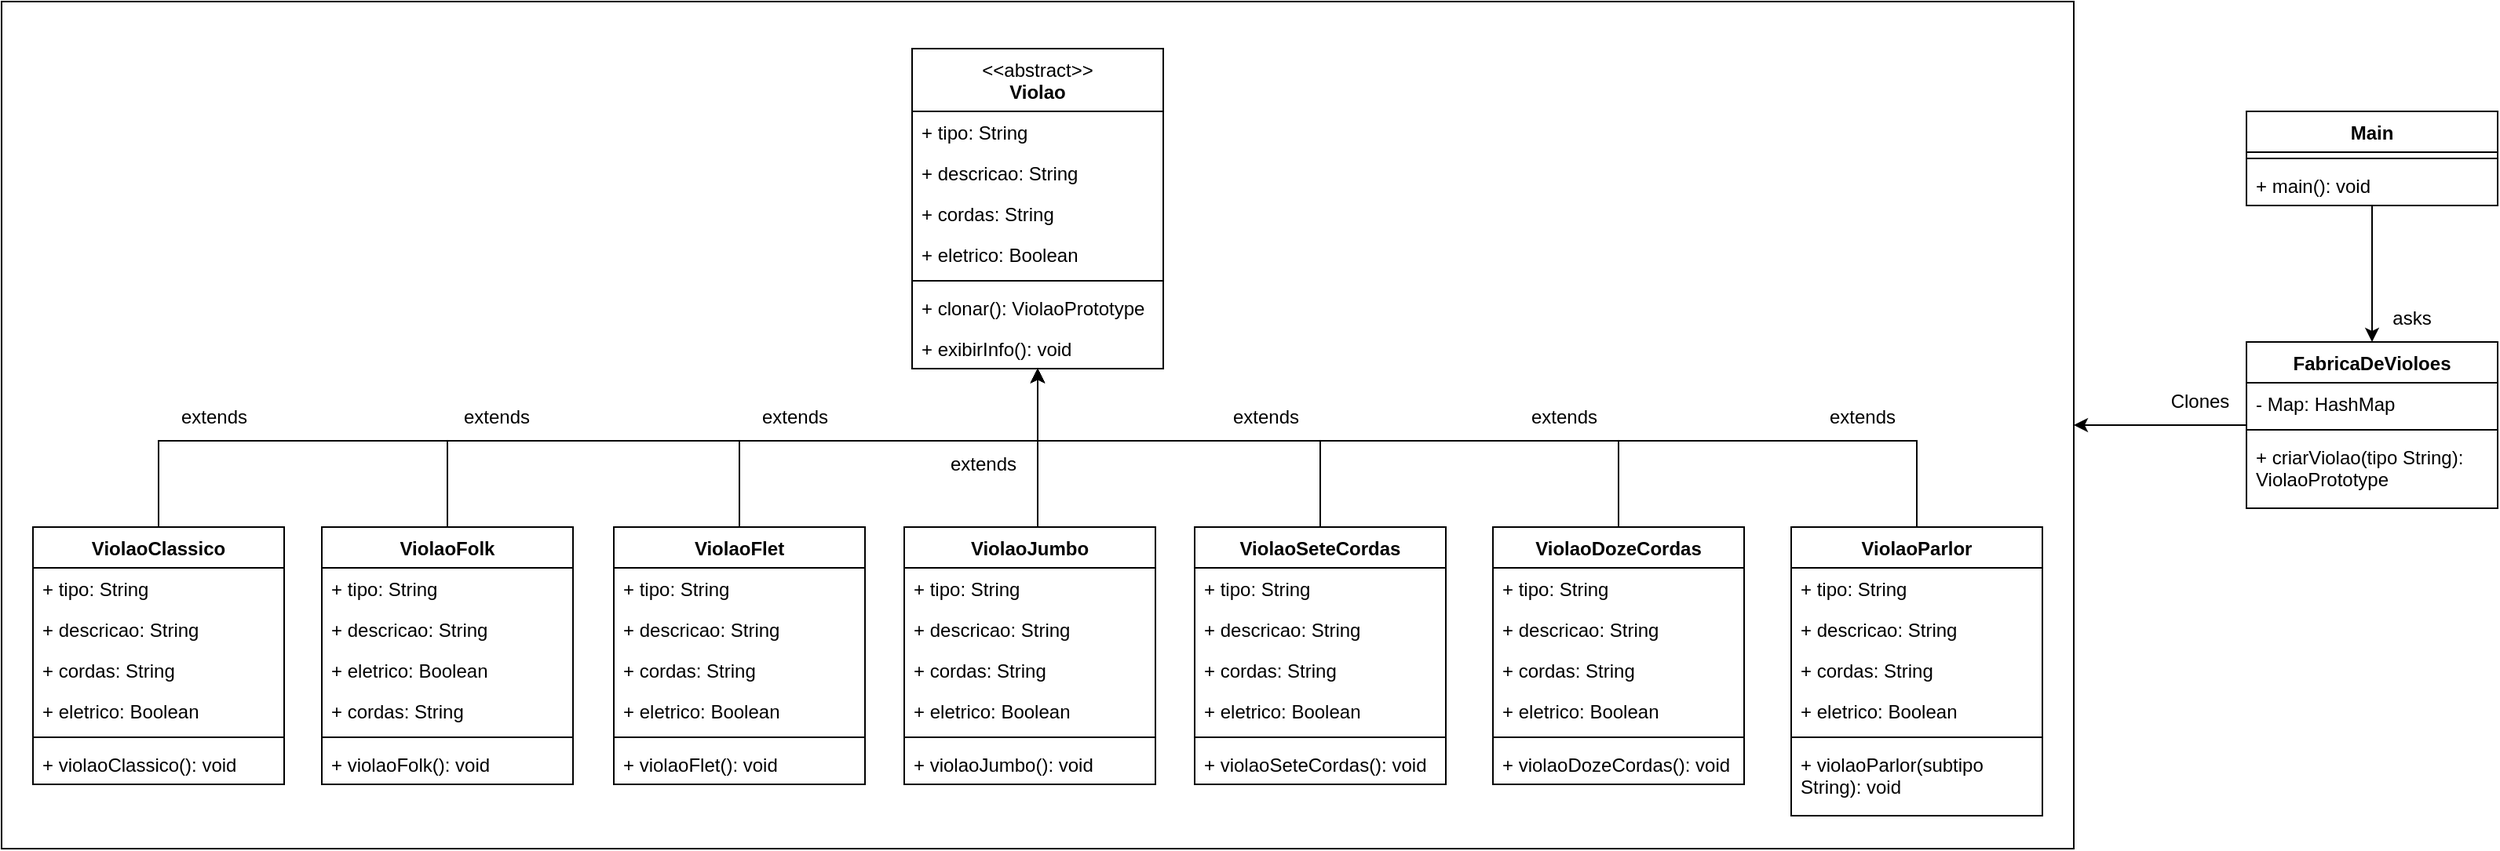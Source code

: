 <mxfile version="27.0.6">
  <diagram name="Página-1" id="WdzbutadG4tFPNQ5Jl8n">
    <mxGraphModel dx="2066" dy="1103" grid="1" gridSize="10" guides="1" tooltips="1" connect="1" arrows="1" fold="1" page="1" pageScale="1" pageWidth="827" pageHeight="1169" math="0" shadow="0">
      <root>
        <mxCell id="0" />
        <mxCell id="1" parent="0" />
        <mxCell id="Zk50itT7hJQOpXa9nJQj-2" value="" style="html=1;dropTarget=0;whiteSpace=wrap;" parent="1" vertex="1">
          <mxGeometry x="30" y="250" width="1320" height="540" as="geometry" />
        </mxCell>
        <mxCell id="Zk50itT7hJQOpXa9nJQj-11" value="&lt;div&gt;&lt;span style=&quot;font-weight: 400;&quot;&gt;&amp;lt;&amp;lt;abstract&amp;gt;&amp;gt;&lt;/span&gt;&lt;br style=&quot;font-weight: 400;&quot;&gt;&lt;/div&gt;Violao" style="swimlane;fontStyle=1;align=center;verticalAlign=top;childLayout=stackLayout;horizontal=1;startSize=40;horizontalStack=0;resizeParent=1;resizeParentMax=0;resizeLast=0;collapsible=1;marginBottom=0;whiteSpace=wrap;html=1;" parent="1" vertex="1">
          <mxGeometry x="610" y="280" width="160" height="204" as="geometry">
            <mxRectangle x="220" y="280" width="110" height="40" as="alternateBounds" />
          </mxGeometry>
        </mxCell>
        <mxCell id="Zk50itT7hJQOpXa9nJQj-12" value="+ tipo: String" style="text;strokeColor=none;fillColor=none;align=left;verticalAlign=top;spacingLeft=4;spacingRight=4;overflow=hidden;rotatable=0;points=[[0,0.5],[1,0.5]];portConstraint=eastwest;whiteSpace=wrap;html=1;" parent="Zk50itT7hJQOpXa9nJQj-11" vertex="1">
          <mxGeometry y="40" width="160" height="26" as="geometry" />
        </mxCell>
        <mxCell id="Zk50itT7hJQOpXa9nJQj-15" value="+ descricao: String" style="text;strokeColor=none;fillColor=none;align=left;verticalAlign=top;spacingLeft=4;spacingRight=4;overflow=hidden;rotatable=0;points=[[0,0.5],[1,0.5]];portConstraint=eastwest;whiteSpace=wrap;html=1;" parent="Zk50itT7hJQOpXa9nJQj-11" vertex="1">
          <mxGeometry y="66" width="160" height="26" as="geometry" />
        </mxCell>
        <mxCell id="Zk50itT7hJQOpXa9nJQj-16" value="+ cordas: String" style="text;strokeColor=none;fillColor=none;align=left;verticalAlign=top;spacingLeft=4;spacingRight=4;overflow=hidden;rotatable=0;points=[[0,0.5],[1,0.5]];portConstraint=eastwest;whiteSpace=wrap;html=1;" parent="Zk50itT7hJQOpXa9nJQj-11" vertex="1">
          <mxGeometry y="92" width="160" height="26" as="geometry" />
        </mxCell>
        <mxCell id="Zk50itT7hJQOpXa9nJQj-17" value="+&lt;span style=&quot;background-color: transparent; color: light-dark(rgb(0, 0, 0), rgb(255, 255, 255));&quot;&gt;&amp;nbsp;eletrico: Boolean&lt;/span&gt;" style="text;strokeColor=none;fillColor=none;align=left;verticalAlign=top;spacingLeft=4;spacingRight=4;overflow=hidden;rotatable=0;points=[[0,0.5],[1,0.5]];portConstraint=eastwest;whiteSpace=wrap;html=1;" parent="Zk50itT7hJQOpXa9nJQj-11" vertex="1">
          <mxGeometry y="118" width="160" height="26" as="geometry" />
        </mxCell>
        <mxCell id="Zk50itT7hJQOpXa9nJQj-13" value="" style="line;strokeWidth=1;fillColor=none;align=left;verticalAlign=middle;spacingTop=-1;spacingLeft=3;spacingRight=3;rotatable=0;labelPosition=right;points=[];portConstraint=eastwest;strokeColor=inherit;" parent="Zk50itT7hJQOpXa9nJQj-11" vertex="1">
          <mxGeometry y="144" width="160" height="8" as="geometry" />
        </mxCell>
        <mxCell id="Zk50itT7hJQOpXa9nJQj-14" value="+ clonar(): ViolaoPrototype" style="text;strokeColor=none;fillColor=none;align=left;verticalAlign=top;spacingLeft=4;spacingRight=4;overflow=hidden;rotatable=0;points=[[0,0.5],[1,0.5]];portConstraint=eastwest;whiteSpace=wrap;html=1;" parent="Zk50itT7hJQOpXa9nJQj-11" vertex="1">
          <mxGeometry y="152" width="160" height="26" as="geometry" />
        </mxCell>
        <mxCell id="Zk50itT7hJQOpXa9nJQj-18" value="+ exibirInfo(): void" style="text;strokeColor=none;fillColor=none;align=left;verticalAlign=top;spacingLeft=4;spacingRight=4;overflow=hidden;rotatable=0;points=[[0,0.5],[1,0.5]];portConstraint=eastwest;whiteSpace=wrap;html=1;" parent="Zk50itT7hJQOpXa9nJQj-11" vertex="1">
          <mxGeometry y="178" width="160" height="26" as="geometry" />
        </mxCell>
        <mxCell id="Zk50itT7hJQOpXa9nJQj-48" style="edgeStyle=orthogonalEdgeStyle;rounded=0;orthogonalLoop=1;jettySize=auto;html=1;" parent="1" source="Zk50itT7hJQOpXa9nJQj-19" target="Zk50itT7hJQOpXa9nJQj-11" edge="1">
          <mxGeometry relative="1" as="geometry">
            <Array as="points">
              <mxPoint x="130" y="530" />
              <mxPoint x="690" y="530" />
            </Array>
          </mxGeometry>
        </mxCell>
        <mxCell id="Zk50itT7hJQOpXa9nJQj-19" value="ViolaoClassico" style="swimlane;fontStyle=1;align=center;verticalAlign=top;childLayout=stackLayout;horizontal=1;startSize=26;horizontalStack=0;resizeParent=1;resizeParentMax=0;resizeLast=0;collapsible=1;marginBottom=0;whiteSpace=wrap;html=1;" parent="1" vertex="1">
          <mxGeometry x="50" y="585" width="160" height="164" as="geometry" />
        </mxCell>
        <mxCell id="Zk50itT7hJQOpXa9nJQj-63" value="+ tipo: String" style="text;strokeColor=none;fillColor=none;align=left;verticalAlign=top;spacingLeft=4;spacingRight=4;overflow=hidden;rotatable=0;points=[[0,0.5],[1,0.5]];portConstraint=eastwest;whiteSpace=wrap;html=1;" parent="Zk50itT7hJQOpXa9nJQj-19" vertex="1">
          <mxGeometry y="26" width="160" height="26" as="geometry" />
        </mxCell>
        <mxCell id="Zk50itT7hJQOpXa9nJQj-64" value="+ descricao: String" style="text;strokeColor=none;fillColor=none;align=left;verticalAlign=top;spacingLeft=4;spacingRight=4;overflow=hidden;rotatable=0;points=[[0,0.5],[1,0.5]];portConstraint=eastwest;whiteSpace=wrap;html=1;" parent="Zk50itT7hJQOpXa9nJQj-19" vertex="1">
          <mxGeometry y="52" width="160" height="26" as="geometry" />
        </mxCell>
        <mxCell id="Zk50itT7hJQOpXa9nJQj-65" value="+ cordas: String" style="text;strokeColor=none;fillColor=none;align=left;verticalAlign=top;spacingLeft=4;spacingRight=4;overflow=hidden;rotatable=0;points=[[0,0.5],[1,0.5]];portConstraint=eastwest;whiteSpace=wrap;html=1;" parent="Zk50itT7hJQOpXa9nJQj-19" vertex="1">
          <mxGeometry y="78" width="160" height="26" as="geometry" />
        </mxCell>
        <mxCell id="Zk50itT7hJQOpXa9nJQj-66" value="+&lt;span style=&quot;background-color: transparent; color: light-dark(rgb(0, 0, 0), rgb(255, 255, 255));&quot;&gt;&amp;nbsp;eletrico: Boolean&lt;/span&gt;" style="text;strokeColor=none;fillColor=none;align=left;verticalAlign=top;spacingLeft=4;spacingRight=4;overflow=hidden;rotatable=0;points=[[0,0.5],[1,0.5]];portConstraint=eastwest;whiteSpace=wrap;html=1;" parent="Zk50itT7hJQOpXa9nJQj-19" vertex="1">
          <mxGeometry y="104" width="160" height="26" as="geometry" />
        </mxCell>
        <mxCell id="Zk50itT7hJQOpXa9nJQj-21" value="" style="line;strokeWidth=1;fillColor=none;align=left;verticalAlign=middle;spacingTop=-1;spacingLeft=3;spacingRight=3;rotatable=0;labelPosition=right;points=[];portConstraint=eastwest;strokeColor=inherit;" parent="Zk50itT7hJQOpXa9nJQj-19" vertex="1">
          <mxGeometry y="130" width="160" height="8" as="geometry" />
        </mxCell>
        <mxCell id="Zk50itT7hJQOpXa9nJQj-22" value="+ violaoClassico(): void" style="text;strokeColor=none;fillColor=none;align=left;verticalAlign=top;spacingLeft=4;spacingRight=4;overflow=hidden;rotatable=0;points=[[0,0.5],[1,0.5]];portConstraint=eastwest;whiteSpace=wrap;html=1;" parent="Zk50itT7hJQOpXa9nJQj-19" vertex="1">
          <mxGeometry y="138" width="160" height="26" as="geometry" />
        </mxCell>
        <mxCell id="Zk50itT7hJQOpXa9nJQj-49" style="edgeStyle=orthogonalEdgeStyle;rounded=0;orthogonalLoop=1;jettySize=auto;html=1;" parent="1" source="Zk50itT7hJQOpXa9nJQj-23" target="Zk50itT7hJQOpXa9nJQj-11" edge="1">
          <mxGeometry relative="1" as="geometry">
            <Array as="points">
              <mxPoint x="314" y="530" />
              <mxPoint x="690" y="530" />
            </Array>
          </mxGeometry>
        </mxCell>
        <mxCell id="Zk50itT7hJQOpXa9nJQj-23" value="ViolaoFolk" style="swimlane;fontStyle=1;align=center;verticalAlign=top;childLayout=stackLayout;horizontal=1;startSize=26;horizontalStack=0;resizeParent=1;resizeParentMax=0;resizeLast=0;collapsible=1;marginBottom=0;whiteSpace=wrap;html=1;" parent="1" vertex="1">
          <mxGeometry x="234" y="585" width="160" height="164" as="geometry" />
        </mxCell>
        <mxCell id="Zk50itT7hJQOpXa9nJQj-67" value="+ tipo: String" style="text;strokeColor=none;fillColor=none;align=left;verticalAlign=top;spacingLeft=4;spacingRight=4;overflow=hidden;rotatable=0;points=[[0,0.5],[1,0.5]];portConstraint=eastwest;whiteSpace=wrap;html=1;" parent="Zk50itT7hJQOpXa9nJQj-23" vertex="1">
          <mxGeometry y="26" width="160" height="26" as="geometry" />
        </mxCell>
        <mxCell id="Zk50itT7hJQOpXa9nJQj-68" value="+ descricao: String" style="text;strokeColor=none;fillColor=none;align=left;verticalAlign=top;spacingLeft=4;spacingRight=4;overflow=hidden;rotatable=0;points=[[0,0.5],[1,0.5]];portConstraint=eastwest;whiteSpace=wrap;html=1;" parent="Zk50itT7hJQOpXa9nJQj-23" vertex="1">
          <mxGeometry y="52" width="160" height="26" as="geometry" />
        </mxCell>
        <mxCell id="Zk50itT7hJQOpXa9nJQj-70" value="+&lt;span style=&quot;background-color: transparent; color: light-dark(rgb(0, 0, 0), rgb(255, 255, 255));&quot;&gt;&amp;nbsp;eletrico: Boolean&lt;/span&gt;" style="text;strokeColor=none;fillColor=none;align=left;verticalAlign=top;spacingLeft=4;spacingRight=4;overflow=hidden;rotatable=0;points=[[0,0.5],[1,0.5]];portConstraint=eastwest;whiteSpace=wrap;html=1;" parent="Zk50itT7hJQOpXa9nJQj-23" vertex="1">
          <mxGeometry y="78" width="160" height="26" as="geometry" />
        </mxCell>
        <mxCell id="Zk50itT7hJQOpXa9nJQj-69" value="+ cordas: String" style="text;strokeColor=none;fillColor=none;align=left;verticalAlign=top;spacingLeft=4;spacingRight=4;overflow=hidden;rotatable=0;points=[[0,0.5],[1,0.5]];portConstraint=eastwest;whiteSpace=wrap;html=1;" parent="Zk50itT7hJQOpXa9nJQj-23" vertex="1">
          <mxGeometry y="104" width="160" height="26" as="geometry" />
        </mxCell>
        <mxCell id="Zk50itT7hJQOpXa9nJQj-25" value="" style="line;strokeWidth=1;fillColor=none;align=left;verticalAlign=middle;spacingTop=-1;spacingLeft=3;spacingRight=3;rotatable=0;labelPosition=right;points=[];portConstraint=eastwest;strokeColor=inherit;" parent="Zk50itT7hJQOpXa9nJQj-23" vertex="1">
          <mxGeometry y="130" width="160" height="8" as="geometry" />
        </mxCell>
        <mxCell id="Zk50itT7hJQOpXa9nJQj-26" value="+ violaoFolk(): void" style="text;strokeColor=none;fillColor=none;align=left;verticalAlign=top;spacingLeft=4;spacingRight=4;overflow=hidden;rotatable=0;points=[[0,0.5],[1,0.5]];portConstraint=eastwest;whiteSpace=wrap;html=1;" parent="Zk50itT7hJQOpXa9nJQj-23" vertex="1">
          <mxGeometry y="138" width="160" height="26" as="geometry" />
        </mxCell>
        <mxCell id="Zk50itT7hJQOpXa9nJQj-50" style="edgeStyle=orthogonalEdgeStyle;rounded=0;orthogonalLoop=1;jettySize=auto;html=1;" parent="1" source="Zk50itT7hJQOpXa9nJQj-27" target="Zk50itT7hJQOpXa9nJQj-11" edge="1">
          <mxGeometry relative="1" as="geometry">
            <Array as="points">
              <mxPoint x="500" y="530" />
              <mxPoint x="690" y="530" />
            </Array>
          </mxGeometry>
        </mxCell>
        <mxCell id="Zk50itT7hJQOpXa9nJQj-27" value="ViolaoFlet" style="swimlane;fontStyle=1;align=center;verticalAlign=top;childLayout=stackLayout;horizontal=1;startSize=26;horizontalStack=0;resizeParent=1;resizeParentMax=0;resizeLast=0;collapsible=1;marginBottom=0;whiteSpace=wrap;html=1;" parent="1" vertex="1">
          <mxGeometry x="420" y="585" width="160" height="164" as="geometry" />
        </mxCell>
        <mxCell id="Zk50itT7hJQOpXa9nJQj-71" value="+ tipo: String" style="text;strokeColor=none;fillColor=none;align=left;verticalAlign=top;spacingLeft=4;spacingRight=4;overflow=hidden;rotatable=0;points=[[0,0.5],[1,0.5]];portConstraint=eastwest;whiteSpace=wrap;html=1;" parent="Zk50itT7hJQOpXa9nJQj-27" vertex="1">
          <mxGeometry y="26" width="160" height="26" as="geometry" />
        </mxCell>
        <mxCell id="Zk50itT7hJQOpXa9nJQj-72" value="+ descricao: String" style="text;strokeColor=none;fillColor=none;align=left;verticalAlign=top;spacingLeft=4;spacingRight=4;overflow=hidden;rotatable=0;points=[[0,0.5],[1,0.5]];portConstraint=eastwest;whiteSpace=wrap;html=1;" parent="Zk50itT7hJQOpXa9nJQj-27" vertex="1">
          <mxGeometry y="52" width="160" height="26" as="geometry" />
        </mxCell>
        <mxCell id="Zk50itT7hJQOpXa9nJQj-73" value="+ cordas: String" style="text;strokeColor=none;fillColor=none;align=left;verticalAlign=top;spacingLeft=4;spacingRight=4;overflow=hidden;rotatable=0;points=[[0,0.5],[1,0.5]];portConstraint=eastwest;whiteSpace=wrap;html=1;" parent="Zk50itT7hJQOpXa9nJQj-27" vertex="1">
          <mxGeometry y="78" width="160" height="26" as="geometry" />
        </mxCell>
        <mxCell id="Zk50itT7hJQOpXa9nJQj-74" value="+&lt;span style=&quot;background-color: transparent; color: light-dark(rgb(0, 0, 0), rgb(255, 255, 255));&quot;&gt;&amp;nbsp;eletrico: Boolean&lt;/span&gt;" style="text;strokeColor=none;fillColor=none;align=left;verticalAlign=top;spacingLeft=4;spacingRight=4;overflow=hidden;rotatable=0;points=[[0,0.5],[1,0.5]];portConstraint=eastwest;whiteSpace=wrap;html=1;" parent="Zk50itT7hJQOpXa9nJQj-27" vertex="1">
          <mxGeometry y="104" width="160" height="26" as="geometry" />
        </mxCell>
        <mxCell id="Zk50itT7hJQOpXa9nJQj-29" value="" style="line;strokeWidth=1;fillColor=none;align=left;verticalAlign=middle;spacingTop=-1;spacingLeft=3;spacingRight=3;rotatable=0;labelPosition=right;points=[];portConstraint=eastwest;strokeColor=inherit;" parent="Zk50itT7hJQOpXa9nJQj-27" vertex="1">
          <mxGeometry y="130" width="160" height="8" as="geometry" />
        </mxCell>
        <mxCell id="Zk50itT7hJQOpXa9nJQj-30" value="+ violaoFlet(): void" style="text;strokeColor=none;fillColor=none;align=left;verticalAlign=top;spacingLeft=4;spacingRight=4;overflow=hidden;rotatable=0;points=[[0,0.5],[1,0.5]];portConstraint=eastwest;whiteSpace=wrap;html=1;" parent="Zk50itT7hJQOpXa9nJQj-27" vertex="1">
          <mxGeometry y="138" width="160" height="26" as="geometry" />
        </mxCell>
        <mxCell id="Zk50itT7hJQOpXa9nJQj-51" style="edgeStyle=orthogonalEdgeStyle;rounded=0;orthogonalLoop=1;jettySize=auto;html=1;" parent="1" source="Zk50itT7hJQOpXa9nJQj-31" target="Zk50itT7hJQOpXa9nJQj-11" edge="1">
          <mxGeometry relative="1" as="geometry">
            <Array as="points">
              <mxPoint x="690" y="530" />
              <mxPoint x="690" y="530" />
            </Array>
          </mxGeometry>
        </mxCell>
        <mxCell id="Zk50itT7hJQOpXa9nJQj-31" value="ViolaoJumbo" style="swimlane;fontStyle=1;align=center;verticalAlign=top;childLayout=stackLayout;horizontal=1;startSize=26;horizontalStack=0;resizeParent=1;resizeParentMax=0;resizeLast=0;collapsible=1;marginBottom=0;whiteSpace=wrap;html=1;" parent="1" vertex="1">
          <mxGeometry x="605" y="585" width="160" height="164" as="geometry" />
        </mxCell>
        <mxCell id="Zk50itT7hJQOpXa9nJQj-75" value="+ tipo: String" style="text;strokeColor=none;fillColor=none;align=left;verticalAlign=top;spacingLeft=4;spacingRight=4;overflow=hidden;rotatable=0;points=[[0,0.5],[1,0.5]];portConstraint=eastwest;whiteSpace=wrap;html=1;" parent="Zk50itT7hJQOpXa9nJQj-31" vertex="1">
          <mxGeometry y="26" width="160" height="26" as="geometry" />
        </mxCell>
        <mxCell id="Zk50itT7hJQOpXa9nJQj-76" value="+ descricao: String" style="text;strokeColor=none;fillColor=none;align=left;verticalAlign=top;spacingLeft=4;spacingRight=4;overflow=hidden;rotatable=0;points=[[0,0.5],[1,0.5]];portConstraint=eastwest;whiteSpace=wrap;html=1;" parent="Zk50itT7hJQOpXa9nJQj-31" vertex="1">
          <mxGeometry y="52" width="160" height="26" as="geometry" />
        </mxCell>
        <mxCell id="Zk50itT7hJQOpXa9nJQj-77" value="+ cordas: String" style="text;strokeColor=none;fillColor=none;align=left;verticalAlign=top;spacingLeft=4;spacingRight=4;overflow=hidden;rotatable=0;points=[[0,0.5],[1,0.5]];portConstraint=eastwest;whiteSpace=wrap;html=1;" parent="Zk50itT7hJQOpXa9nJQj-31" vertex="1">
          <mxGeometry y="78" width="160" height="26" as="geometry" />
        </mxCell>
        <mxCell id="Zk50itT7hJQOpXa9nJQj-78" value="+&lt;span style=&quot;background-color: transparent; color: light-dark(rgb(0, 0, 0), rgb(255, 255, 255));&quot;&gt;&amp;nbsp;eletrico: Boolean&lt;/span&gt;" style="text;strokeColor=none;fillColor=none;align=left;verticalAlign=top;spacingLeft=4;spacingRight=4;overflow=hidden;rotatable=0;points=[[0,0.5],[1,0.5]];portConstraint=eastwest;whiteSpace=wrap;html=1;" parent="Zk50itT7hJQOpXa9nJQj-31" vertex="1">
          <mxGeometry y="104" width="160" height="26" as="geometry" />
        </mxCell>
        <mxCell id="Zk50itT7hJQOpXa9nJQj-33" value="" style="line;strokeWidth=1;fillColor=none;align=left;verticalAlign=middle;spacingTop=-1;spacingLeft=3;spacingRight=3;rotatable=0;labelPosition=right;points=[];portConstraint=eastwest;strokeColor=inherit;" parent="Zk50itT7hJQOpXa9nJQj-31" vertex="1">
          <mxGeometry y="130" width="160" height="8" as="geometry" />
        </mxCell>
        <mxCell id="Zk50itT7hJQOpXa9nJQj-34" value="+ violaoJumbo(): void" style="text;strokeColor=none;fillColor=none;align=left;verticalAlign=top;spacingLeft=4;spacingRight=4;overflow=hidden;rotatable=0;points=[[0,0.5],[1,0.5]];portConstraint=eastwest;whiteSpace=wrap;html=1;" parent="Zk50itT7hJQOpXa9nJQj-31" vertex="1">
          <mxGeometry y="138" width="160" height="26" as="geometry" />
        </mxCell>
        <mxCell id="Zk50itT7hJQOpXa9nJQj-54" style="edgeStyle=orthogonalEdgeStyle;rounded=0;orthogonalLoop=1;jettySize=auto;html=1;" parent="1" source="Zk50itT7hJQOpXa9nJQj-35" target="Zk50itT7hJQOpXa9nJQj-11" edge="1">
          <mxGeometry relative="1" as="geometry">
            <Array as="points">
              <mxPoint x="1250" y="530" />
              <mxPoint x="690" y="530" />
            </Array>
          </mxGeometry>
        </mxCell>
        <mxCell id="Zk50itT7hJQOpXa9nJQj-35" value="ViolaoParlor" style="swimlane;fontStyle=1;align=center;verticalAlign=top;childLayout=stackLayout;horizontal=1;startSize=26;horizontalStack=0;resizeParent=1;resizeParentMax=0;resizeLast=0;collapsible=1;marginBottom=0;whiteSpace=wrap;html=1;" parent="1" vertex="1">
          <mxGeometry x="1170" y="585" width="160" height="184" as="geometry" />
        </mxCell>
        <mxCell id="Zk50itT7hJQOpXa9nJQj-95" value="+ tipo: String" style="text;strokeColor=none;fillColor=none;align=left;verticalAlign=top;spacingLeft=4;spacingRight=4;overflow=hidden;rotatable=0;points=[[0,0.5],[1,0.5]];portConstraint=eastwest;whiteSpace=wrap;html=1;" parent="Zk50itT7hJQOpXa9nJQj-35" vertex="1">
          <mxGeometry y="26" width="160" height="26" as="geometry" />
        </mxCell>
        <mxCell id="Zk50itT7hJQOpXa9nJQj-96" value="+ descricao: String" style="text;strokeColor=none;fillColor=none;align=left;verticalAlign=top;spacingLeft=4;spacingRight=4;overflow=hidden;rotatable=0;points=[[0,0.5],[1,0.5]];portConstraint=eastwest;whiteSpace=wrap;html=1;" parent="Zk50itT7hJQOpXa9nJQj-35" vertex="1">
          <mxGeometry y="52" width="160" height="26" as="geometry" />
        </mxCell>
        <mxCell id="Zk50itT7hJQOpXa9nJQj-97" value="+ cordas: String" style="text;strokeColor=none;fillColor=none;align=left;verticalAlign=top;spacingLeft=4;spacingRight=4;overflow=hidden;rotatable=0;points=[[0,0.5],[1,0.5]];portConstraint=eastwest;whiteSpace=wrap;html=1;" parent="Zk50itT7hJQOpXa9nJQj-35" vertex="1">
          <mxGeometry y="78" width="160" height="26" as="geometry" />
        </mxCell>
        <mxCell id="Zk50itT7hJQOpXa9nJQj-98" value="+&lt;span style=&quot;background-color: transparent; color: light-dark(rgb(0, 0, 0), rgb(255, 255, 255));&quot;&gt;&amp;nbsp;eletrico: Boolean&lt;/span&gt;" style="text;strokeColor=none;fillColor=none;align=left;verticalAlign=top;spacingLeft=4;spacingRight=4;overflow=hidden;rotatable=0;points=[[0,0.5],[1,0.5]];portConstraint=eastwest;whiteSpace=wrap;html=1;" parent="Zk50itT7hJQOpXa9nJQj-35" vertex="1">
          <mxGeometry y="104" width="160" height="26" as="geometry" />
        </mxCell>
        <mxCell id="Zk50itT7hJQOpXa9nJQj-37" value="" style="line;strokeWidth=1;fillColor=none;align=left;verticalAlign=middle;spacingTop=-1;spacingLeft=3;spacingRight=3;rotatable=0;labelPosition=right;points=[];portConstraint=eastwest;strokeColor=inherit;" parent="Zk50itT7hJQOpXa9nJQj-35" vertex="1">
          <mxGeometry y="130" width="160" height="8" as="geometry" />
        </mxCell>
        <mxCell id="Zk50itT7hJQOpXa9nJQj-38" value="+ violaoParlor(subtipo String): void" style="text;strokeColor=none;fillColor=none;align=left;verticalAlign=top;spacingLeft=4;spacingRight=4;overflow=hidden;rotatable=0;points=[[0,0.5],[1,0.5]];portConstraint=eastwest;whiteSpace=wrap;html=1;" parent="Zk50itT7hJQOpXa9nJQj-35" vertex="1">
          <mxGeometry y="138" width="160" height="46" as="geometry" />
        </mxCell>
        <mxCell id="Zk50itT7hJQOpXa9nJQj-52" style="edgeStyle=orthogonalEdgeStyle;rounded=0;orthogonalLoop=1;jettySize=auto;html=1;" parent="1" source="Zk50itT7hJQOpXa9nJQj-39" target="Zk50itT7hJQOpXa9nJQj-11" edge="1">
          <mxGeometry relative="1" as="geometry">
            <Array as="points">
              <mxPoint x="870" y="530" />
              <mxPoint x="690" y="530" />
            </Array>
          </mxGeometry>
        </mxCell>
        <mxCell id="Zk50itT7hJQOpXa9nJQj-39" value="ViolaoSeteCordas" style="swimlane;fontStyle=1;align=center;verticalAlign=top;childLayout=stackLayout;horizontal=1;startSize=26;horizontalStack=0;resizeParent=1;resizeParentMax=0;resizeLast=0;collapsible=1;marginBottom=0;whiteSpace=wrap;html=1;" parent="1" vertex="1">
          <mxGeometry x="790" y="585" width="160" height="164" as="geometry" />
        </mxCell>
        <mxCell id="Zk50itT7hJQOpXa9nJQj-87" value="+ tipo: String" style="text;strokeColor=none;fillColor=none;align=left;verticalAlign=top;spacingLeft=4;spacingRight=4;overflow=hidden;rotatable=0;points=[[0,0.5],[1,0.5]];portConstraint=eastwest;whiteSpace=wrap;html=1;" parent="Zk50itT7hJQOpXa9nJQj-39" vertex="1">
          <mxGeometry y="26" width="160" height="26" as="geometry" />
        </mxCell>
        <mxCell id="Zk50itT7hJQOpXa9nJQj-88" value="+ descricao: String" style="text;strokeColor=none;fillColor=none;align=left;verticalAlign=top;spacingLeft=4;spacingRight=4;overflow=hidden;rotatable=0;points=[[0,0.5],[1,0.5]];portConstraint=eastwest;whiteSpace=wrap;html=1;" parent="Zk50itT7hJQOpXa9nJQj-39" vertex="1">
          <mxGeometry y="52" width="160" height="26" as="geometry" />
        </mxCell>
        <mxCell id="Zk50itT7hJQOpXa9nJQj-89" value="+ cordas: String" style="text;strokeColor=none;fillColor=none;align=left;verticalAlign=top;spacingLeft=4;spacingRight=4;overflow=hidden;rotatable=0;points=[[0,0.5],[1,0.5]];portConstraint=eastwest;whiteSpace=wrap;html=1;" parent="Zk50itT7hJQOpXa9nJQj-39" vertex="1">
          <mxGeometry y="78" width="160" height="26" as="geometry" />
        </mxCell>
        <mxCell id="Zk50itT7hJQOpXa9nJQj-90" value="+&lt;span style=&quot;background-color: transparent; color: light-dark(rgb(0, 0, 0), rgb(255, 255, 255));&quot;&gt;&amp;nbsp;eletrico: Boolean&lt;/span&gt;" style="text;strokeColor=none;fillColor=none;align=left;verticalAlign=top;spacingLeft=4;spacingRight=4;overflow=hidden;rotatable=0;points=[[0,0.5],[1,0.5]];portConstraint=eastwest;whiteSpace=wrap;html=1;" parent="Zk50itT7hJQOpXa9nJQj-39" vertex="1">
          <mxGeometry y="104" width="160" height="26" as="geometry" />
        </mxCell>
        <mxCell id="Zk50itT7hJQOpXa9nJQj-41" value="" style="line;strokeWidth=1;fillColor=none;align=left;verticalAlign=middle;spacingTop=-1;spacingLeft=3;spacingRight=3;rotatable=0;labelPosition=right;points=[];portConstraint=eastwest;strokeColor=inherit;" parent="Zk50itT7hJQOpXa9nJQj-39" vertex="1">
          <mxGeometry y="130" width="160" height="8" as="geometry" />
        </mxCell>
        <mxCell id="Zk50itT7hJQOpXa9nJQj-42" value="+ violaoSeteCordas(): void" style="text;strokeColor=none;fillColor=none;align=left;verticalAlign=top;spacingLeft=4;spacingRight=4;overflow=hidden;rotatable=0;points=[[0,0.5],[1,0.5]];portConstraint=eastwest;whiteSpace=wrap;html=1;" parent="Zk50itT7hJQOpXa9nJQj-39" vertex="1">
          <mxGeometry y="138" width="160" height="26" as="geometry" />
        </mxCell>
        <mxCell id="Zk50itT7hJQOpXa9nJQj-53" style="edgeStyle=orthogonalEdgeStyle;rounded=0;orthogonalLoop=1;jettySize=auto;html=1;" parent="1" source="Zk50itT7hJQOpXa9nJQj-43" target="Zk50itT7hJQOpXa9nJQj-11" edge="1">
          <mxGeometry relative="1" as="geometry">
            <Array as="points">
              <mxPoint x="1060" y="530" />
              <mxPoint x="690" y="530" />
            </Array>
          </mxGeometry>
        </mxCell>
        <mxCell id="Zk50itT7hJQOpXa9nJQj-43" value="ViolaoDozeCordas" style="swimlane;fontStyle=1;align=center;verticalAlign=top;childLayout=stackLayout;horizontal=1;startSize=26;horizontalStack=0;resizeParent=1;resizeParentMax=0;resizeLast=0;collapsible=1;marginBottom=0;whiteSpace=wrap;html=1;" parent="1" vertex="1">
          <mxGeometry x="980" y="585" width="160" height="164" as="geometry" />
        </mxCell>
        <mxCell id="Zk50itT7hJQOpXa9nJQj-91" value="+ tipo: String" style="text;strokeColor=none;fillColor=none;align=left;verticalAlign=top;spacingLeft=4;spacingRight=4;overflow=hidden;rotatable=0;points=[[0,0.5],[1,0.5]];portConstraint=eastwest;whiteSpace=wrap;html=1;" parent="Zk50itT7hJQOpXa9nJQj-43" vertex="1">
          <mxGeometry y="26" width="160" height="26" as="geometry" />
        </mxCell>
        <mxCell id="Zk50itT7hJQOpXa9nJQj-92" value="+ descricao: String" style="text;strokeColor=none;fillColor=none;align=left;verticalAlign=top;spacingLeft=4;spacingRight=4;overflow=hidden;rotatable=0;points=[[0,0.5],[1,0.5]];portConstraint=eastwest;whiteSpace=wrap;html=1;" parent="Zk50itT7hJQOpXa9nJQj-43" vertex="1">
          <mxGeometry y="52" width="160" height="26" as="geometry" />
        </mxCell>
        <mxCell id="Zk50itT7hJQOpXa9nJQj-93" value="+ cordas: String" style="text;strokeColor=none;fillColor=none;align=left;verticalAlign=top;spacingLeft=4;spacingRight=4;overflow=hidden;rotatable=0;points=[[0,0.5],[1,0.5]];portConstraint=eastwest;whiteSpace=wrap;html=1;" parent="Zk50itT7hJQOpXa9nJQj-43" vertex="1">
          <mxGeometry y="78" width="160" height="26" as="geometry" />
        </mxCell>
        <mxCell id="Zk50itT7hJQOpXa9nJQj-94" value="+&lt;span style=&quot;background-color: transparent; color: light-dark(rgb(0, 0, 0), rgb(255, 255, 255));&quot;&gt;&amp;nbsp;eletrico: Boolean&lt;/span&gt;" style="text;strokeColor=none;fillColor=none;align=left;verticalAlign=top;spacingLeft=4;spacingRight=4;overflow=hidden;rotatable=0;points=[[0,0.5],[1,0.5]];portConstraint=eastwest;whiteSpace=wrap;html=1;" parent="Zk50itT7hJQOpXa9nJQj-43" vertex="1">
          <mxGeometry y="104" width="160" height="26" as="geometry" />
        </mxCell>
        <mxCell id="Zk50itT7hJQOpXa9nJQj-45" value="" style="line;strokeWidth=1;fillColor=none;align=left;verticalAlign=middle;spacingTop=-1;spacingLeft=3;spacingRight=3;rotatable=0;labelPosition=right;points=[];portConstraint=eastwest;strokeColor=inherit;" parent="Zk50itT7hJQOpXa9nJQj-43" vertex="1">
          <mxGeometry y="130" width="160" height="8" as="geometry" />
        </mxCell>
        <mxCell id="Zk50itT7hJQOpXa9nJQj-46" value="+ violaoDozeCordas(): void" style="text;strokeColor=none;fillColor=none;align=left;verticalAlign=top;spacingLeft=4;spacingRight=4;overflow=hidden;rotatable=0;points=[[0,0.5],[1,0.5]];portConstraint=eastwest;whiteSpace=wrap;html=1;" parent="Zk50itT7hJQOpXa9nJQj-43" vertex="1">
          <mxGeometry y="138" width="160" height="26" as="geometry" />
        </mxCell>
        <mxCell id="Zk50itT7hJQOpXa9nJQj-55" value="extends" style="text;html=1;align=center;verticalAlign=middle;resizable=0;points=[];autosize=1;strokeColor=none;fillColor=none;" parent="1" vertex="1">
          <mxGeometry x="130" y="500" width="70" height="30" as="geometry" />
        </mxCell>
        <mxCell id="Zk50itT7hJQOpXa9nJQj-56" value="extends" style="text;html=1;align=center;verticalAlign=middle;resizable=0;points=[];autosize=1;strokeColor=none;fillColor=none;" parent="1" vertex="1">
          <mxGeometry x="310" y="500" width="70" height="30" as="geometry" />
        </mxCell>
        <mxCell id="Zk50itT7hJQOpXa9nJQj-57" value="extends" style="text;html=1;align=center;verticalAlign=middle;resizable=0;points=[];autosize=1;strokeColor=none;fillColor=none;" parent="1" vertex="1">
          <mxGeometry x="500" y="500" width="70" height="30" as="geometry" />
        </mxCell>
        <mxCell id="Zk50itT7hJQOpXa9nJQj-58" value="extends" style="text;html=1;align=center;verticalAlign=middle;resizable=0;points=[];autosize=1;strokeColor=none;fillColor=none;" parent="1" vertex="1">
          <mxGeometry x="620" y="530" width="70" height="30" as="geometry" />
        </mxCell>
        <mxCell id="Zk50itT7hJQOpXa9nJQj-59" value="extends" style="text;html=1;align=center;verticalAlign=middle;resizable=0;points=[];autosize=1;strokeColor=none;fillColor=none;" parent="1" vertex="1">
          <mxGeometry x="800" y="500" width="70" height="30" as="geometry" />
        </mxCell>
        <mxCell id="Zk50itT7hJQOpXa9nJQj-60" value="extends" style="text;html=1;align=center;verticalAlign=middle;resizable=0;points=[];autosize=1;strokeColor=none;fillColor=none;" parent="1" vertex="1">
          <mxGeometry x="990" y="500" width="70" height="30" as="geometry" />
        </mxCell>
        <mxCell id="Zk50itT7hJQOpXa9nJQj-61" value="extends" style="text;html=1;align=center;verticalAlign=middle;resizable=0;points=[];autosize=1;strokeColor=none;fillColor=none;" parent="1" vertex="1">
          <mxGeometry x="1180" y="500" width="70" height="30" as="geometry" />
        </mxCell>
        <mxCell id="Zk50itT7hJQOpXa9nJQj-106" style="edgeStyle=orthogonalEdgeStyle;rounded=0;orthogonalLoop=1;jettySize=auto;html=1;" parent="1" source="Zk50itT7hJQOpXa9nJQj-99" target="Zk50itT7hJQOpXa9nJQj-2" edge="1">
          <mxGeometry relative="1" as="geometry" />
        </mxCell>
        <mxCell id="Zk50itT7hJQOpXa9nJQj-99" value="FabricaDeVioloes" style="swimlane;fontStyle=1;align=center;verticalAlign=top;childLayout=stackLayout;horizontal=1;startSize=26;horizontalStack=0;resizeParent=1;resizeParentMax=0;resizeLast=0;collapsible=1;marginBottom=0;whiteSpace=wrap;html=1;" parent="1" vertex="1">
          <mxGeometry x="1460" y="467" width="160" height="106" as="geometry" />
        </mxCell>
        <mxCell id="Zk50itT7hJQOpXa9nJQj-100" value="- Map: HashMap" style="text;strokeColor=none;fillColor=none;align=left;verticalAlign=top;spacingLeft=4;spacingRight=4;overflow=hidden;rotatable=0;points=[[0,0.5],[1,0.5]];portConstraint=eastwest;whiteSpace=wrap;html=1;" parent="Zk50itT7hJQOpXa9nJQj-99" vertex="1">
          <mxGeometry y="26" width="160" height="26" as="geometry" />
        </mxCell>
        <mxCell id="Zk50itT7hJQOpXa9nJQj-104" value="" style="line;strokeWidth=1;fillColor=none;align=left;verticalAlign=middle;spacingTop=-1;spacingLeft=3;spacingRight=3;rotatable=0;labelPosition=right;points=[];portConstraint=eastwest;strokeColor=inherit;" parent="Zk50itT7hJQOpXa9nJQj-99" vertex="1">
          <mxGeometry y="52" width="160" height="8" as="geometry" />
        </mxCell>
        <mxCell id="Zk50itT7hJQOpXa9nJQj-105" value="+ criarViolao(tipo String): ViolaoPrototype" style="text;strokeColor=none;fillColor=none;align=left;verticalAlign=top;spacingLeft=4;spacingRight=4;overflow=hidden;rotatable=0;points=[[0,0.5],[1,0.5]];portConstraint=eastwest;whiteSpace=wrap;html=1;" parent="Zk50itT7hJQOpXa9nJQj-99" vertex="1">
          <mxGeometry y="60" width="160" height="46" as="geometry" />
        </mxCell>
        <mxCell id="Zk50itT7hJQOpXa9nJQj-107" value="Clones" style="text;html=1;align=center;verticalAlign=middle;resizable=0;points=[];autosize=1;strokeColor=none;fillColor=none;" parent="1" vertex="1">
          <mxGeometry x="1400" y="490" width="60" height="30" as="geometry" />
        </mxCell>
        <mxCell id="Zk50itT7hJQOpXa9nJQj-113" style="edgeStyle=orthogonalEdgeStyle;rounded=0;orthogonalLoop=1;jettySize=auto;html=1;" parent="1" source="Zk50itT7hJQOpXa9nJQj-108" target="Zk50itT7hJQOpXa9nJQj-99" edge="1">
          <mxGeometry relative="1" as="geometry" />
        </mxCell>
        <mxCell id="Zk50itT7hJQOpXa9nJQj-108" value="Main" style="swimlane;fontStyle=1;align=center;verticalAlign=top;childLayout=stackLayout;horizontal=1;startSize=26;horizontalStack=0;resizeParent=1;resizeParentMax=0;resizeLast=0;collapsible=1;marginBottom=0;whiteSpace=wrap;html=1;" parent="1" vertex="1">
          <mxGeometry x="1460" y="320" width="160" height="60" as="geometry" />
        </mxCell>
        <mxCell id="Zk50itT7hJQOpXa9nJQj-111" value="" style="line;strokeWidth=1;fillColor=none;align=left;verticalAlign=middle;spacingTop=-1;spacingLeft=3;spacingRight=3;rotatable=0;labelPosition=right;points=[];portConstraint=eastwest;strokeColor=inherit;" parent="Zk50itT7hJQOpXa9nJQj-108" vertex="1">
          <mxGeometry y="26" width="160" height="8" as="geometry" />
        </mxCell>
        <mxCell id="Zk50itT7hJQOpXa9nJQj-112" value="+ main(): void" style="text;strokeColor=none;fillColor=none;align=left;verticalAlign=top;spacingLeft=4;spacingRight=4;overflow=hidden;rotatable=0;points=[[0,0.5],[1,0.5]];portConstraint=eastwest;whiteSpace=wrap;html=1;" parent="Zk50itT7hJQOpXa9nJQj-108" vertex="1">
          <mxGeometry y="34" width="160" height="26" as="geometry" />
        </mxCell>
        <mxCell id="Zk50itT7hJQOpXa9nJQj-114" value="asks" style="text;html=1;align=center;verticalAlign=middle;resizable=0;points=[];autosize=1;strokeColor=none;fillColor=none;" parent="1" vertex="1">
          <mxGeometry x="1540" y="437" width="50" height="30" as="geometry" />
        </mxCell>
      </root>
    </mxGraphModel>
  </diagram>
</mxfile>

